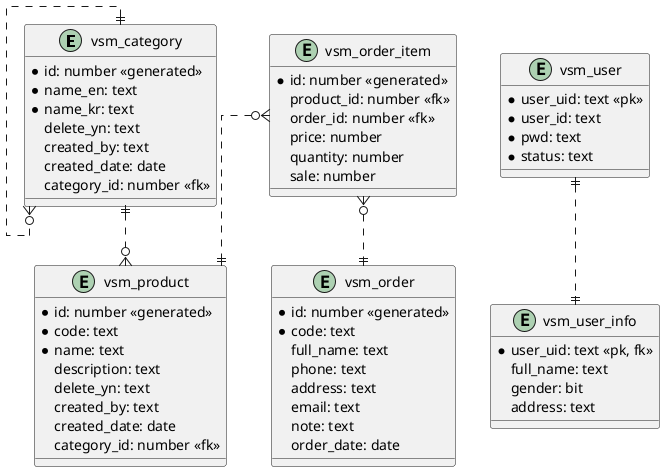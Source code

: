 @startuml entity_relationship

skinparam linetype ortho

entity vsm_category {
    *id: number <<generated>>
    *name_en: text
    *name_kr: text
    delete_yn: text
    created_by: text
    created_date: date
    category_id: number <<fk>>
}

entity vsm_product {
    *id: number <<generated>>
    *code: text
    *name: text
    description: text
    delete_yn: text
    created_by: text
    created_date: date
    category_id: number <<fk>>
}

entity vsm_order {
    *id: number <<generated>>
    *code: text
    full_name: text
    phone: text
    address: text
    email: text
    note: text
    order_date: date
}

entity vsm_order_item {
    *id: number <<generated>>
    product_id: number <<fk>>
    order_id: number <<fk>>
    price: number
    quantity: number
    sale: number
}

vsm_category ||..o{ vsm_category
vsm_category ||..o{ vsm_product
vsm_order_item }o..|| vsm_product
vsm_order_item }o..|| vsm_order

entity vsm_user {
    *user_uid: text <<pk>>
    *user_id: text
    *pwd: text
    *status: text
}

entity vsm_user_info {
    *user_uid: text <<pk, fk>>
    full_name: text
    gender: bit
    address: text
}

vsm_user ||..|| vsm_user_info

@enduml